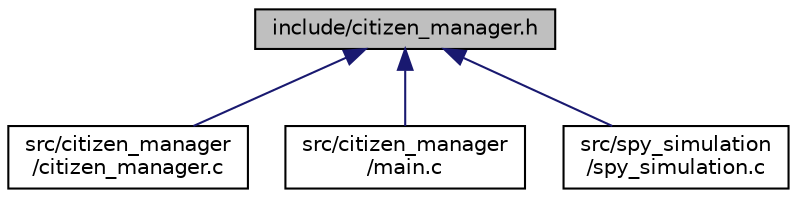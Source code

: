digraph "include/citizen_manager.h"
{
 // LATEX_PDF_SIZE
  edge [fontname="Helvetica",fontsize="10",labelfontname="Helvetica",labelfontsize="10"];
  node [fontname="Helvetica",fontsize="10",shape=record];
  Node1 [label="include/citizen_manager.h",height=0.2,width=0.4,color="black", fillcolor="grey75", style="filled", fontcolor="black",tooltip="Header for citizen management in the espionage simulation project."];
  Node1 -> Node2 [dir="back",color="midnightblue",fontsize="10",style="solid"];
  Node2 [label="src/citizen_manager\l/citizen_manager.c",height=0.2,width=0.4,color="black", fillcolor="white", style="filled",URL="$dc/da7/citizen__manager_8c.html",tooltip="Managing the citizens in the simulation."];
  Node1 -> Node3 [dir="back",color="midnightblue",fontsize="10",style="solid"];
  Node3 [label="src/citizen_manager\l/main.c",height=0.2,width=0.4,color="black", fillcolor="white", style="filled",URL="$d7/d7f/citizen__manager_2main_8c.html",tooltip="Main entry point for the spy simulation."];
  Node1 -> Node4 [dir="back",color="midnightblue",fontsize="10",style="solid"];
  Node4 [label="src/spy_simulation\l/spy_simulation.c",height=0.2,width=0.4,color="black", fillcolor="white", style="filled",URL="$d3/daa/spy__simulation_8c.html",tooltip="Spy Simulation Control and Process Launcher."];
}
